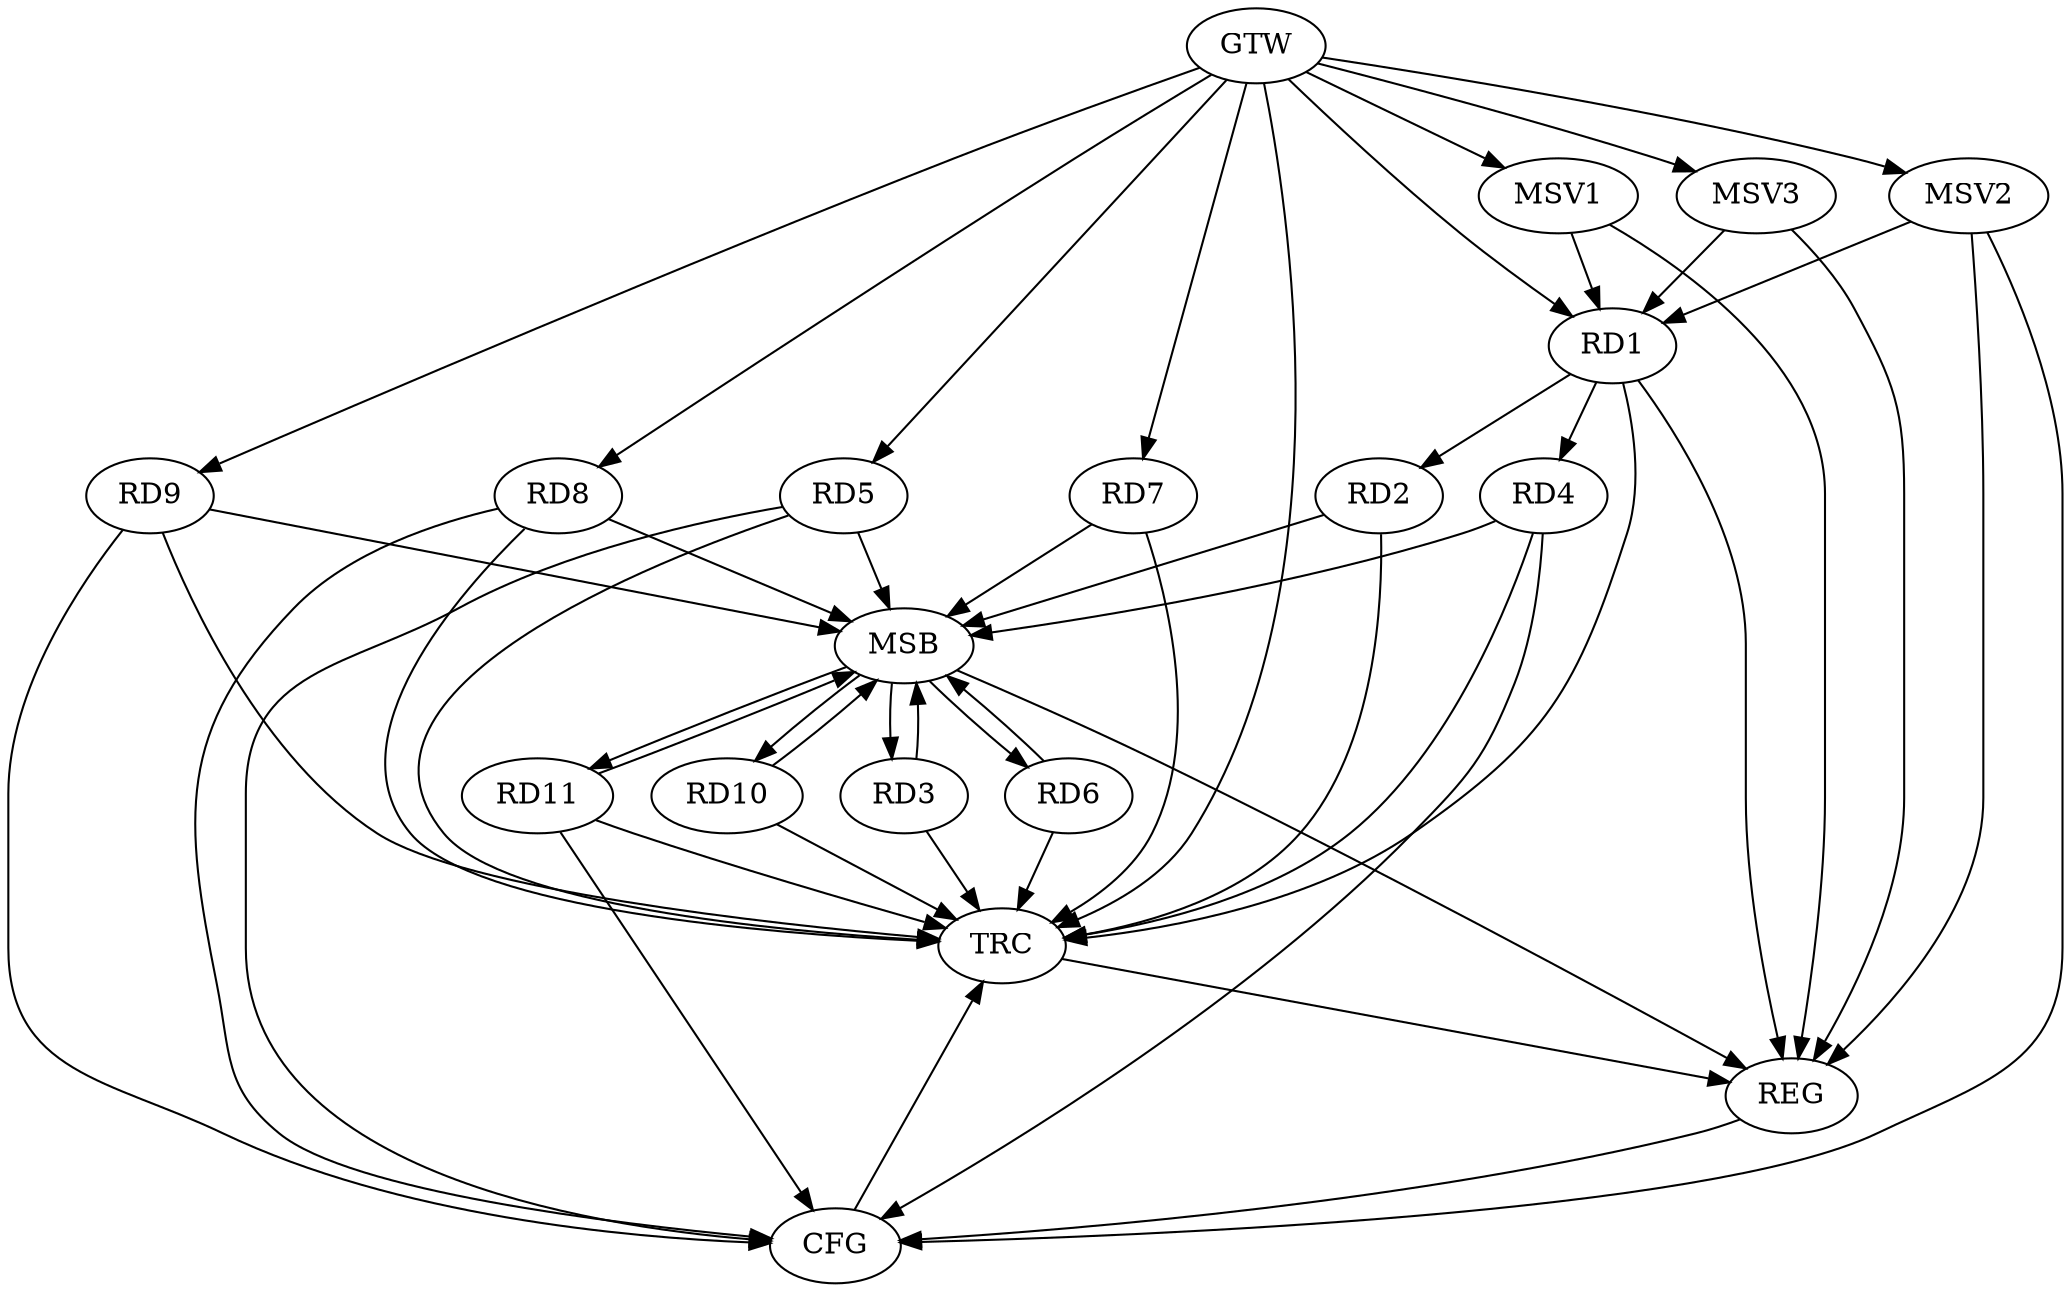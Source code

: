 strict digraph G {
  RD1 [ label="RD1" ];
  RD2 [ label="RD2" ];
  RD3 [ label="RD3" ];
  RD4 [ label="RD4" ];
  RD5 [ label="RD5" ];
  RD6 [ label="RD6" ];
  RD7 [ label="RD7" ];
  RD8 [ label="RD8" ];
  RD9 [ label="RD9" ];
  RD10 [ label="RD10" ];
  RD11 [ label="RD11" ];
  GTW [ label="GTW" ];
  REG [ label="REG" ];
  MSB [ label="MSB" ];
  CFG [ label="CFG" ];
  TRC [ label="TRC" ];
  MSV1 [ label="MSV1" ];
  MSV2 [ label="MSV2" ];
  MSV3 [ label="MSV3" ];
  RD1 -> RD2;
  RD1 -> RD4;
  GTW -> RD1;
  GTW -> RD5;
  GTW -> RD7;
  GTW -> RD8;
  GTW -> RD9;
  RD1 -> REG;
  RD2 -> MSB;
  MSB -> RD10;
  MSB -> REG;
  RD3 -> MSB;
  RD4 -> MSB;
  RD5 -> MSB;
  RD6 -> MSB;
  MSB -> RD3;
  RD7 -> MSB;
  MSB -> RD6;
  RD8 -> MSB;
  RD9 -> MSB;
  RD10 -> MSB;
  MSB -> RD11;
  RD11 -> MSB;
  RD4 -> CFG;
  RD5 -> CFG;
  RD9 -> CFG;
  RD11 -> CFG;
  RD8 -> CFG;
  REG -> CFG;
  RD1 -> TRC;
  RD2 -> TRC;
  RD3 -> TRC;
  RD4 -> TRC;
  RD5 -> TRC;
  RD6 -> TRC;
  RD7 -> TRC;
  RD8 -> TRC;
  RD9 -> TRC;
  RD10 -> TRC;
  RD11 -> TRC;
  GTW -> TRC;
  CFG -> TRC;
  TRC -> REG;
  MSV1 -> RD1;
  GTW -> MSV1;
  MSV1 -> REG;
  MSV2 -> RD1;
  GTW -> MSV2;
  MSV2 -> REG;
  MSV2 -> CFG;
  MSV3 -> RD1;
  GTW -> MSV3;
  MSV3 -> REG;
}
